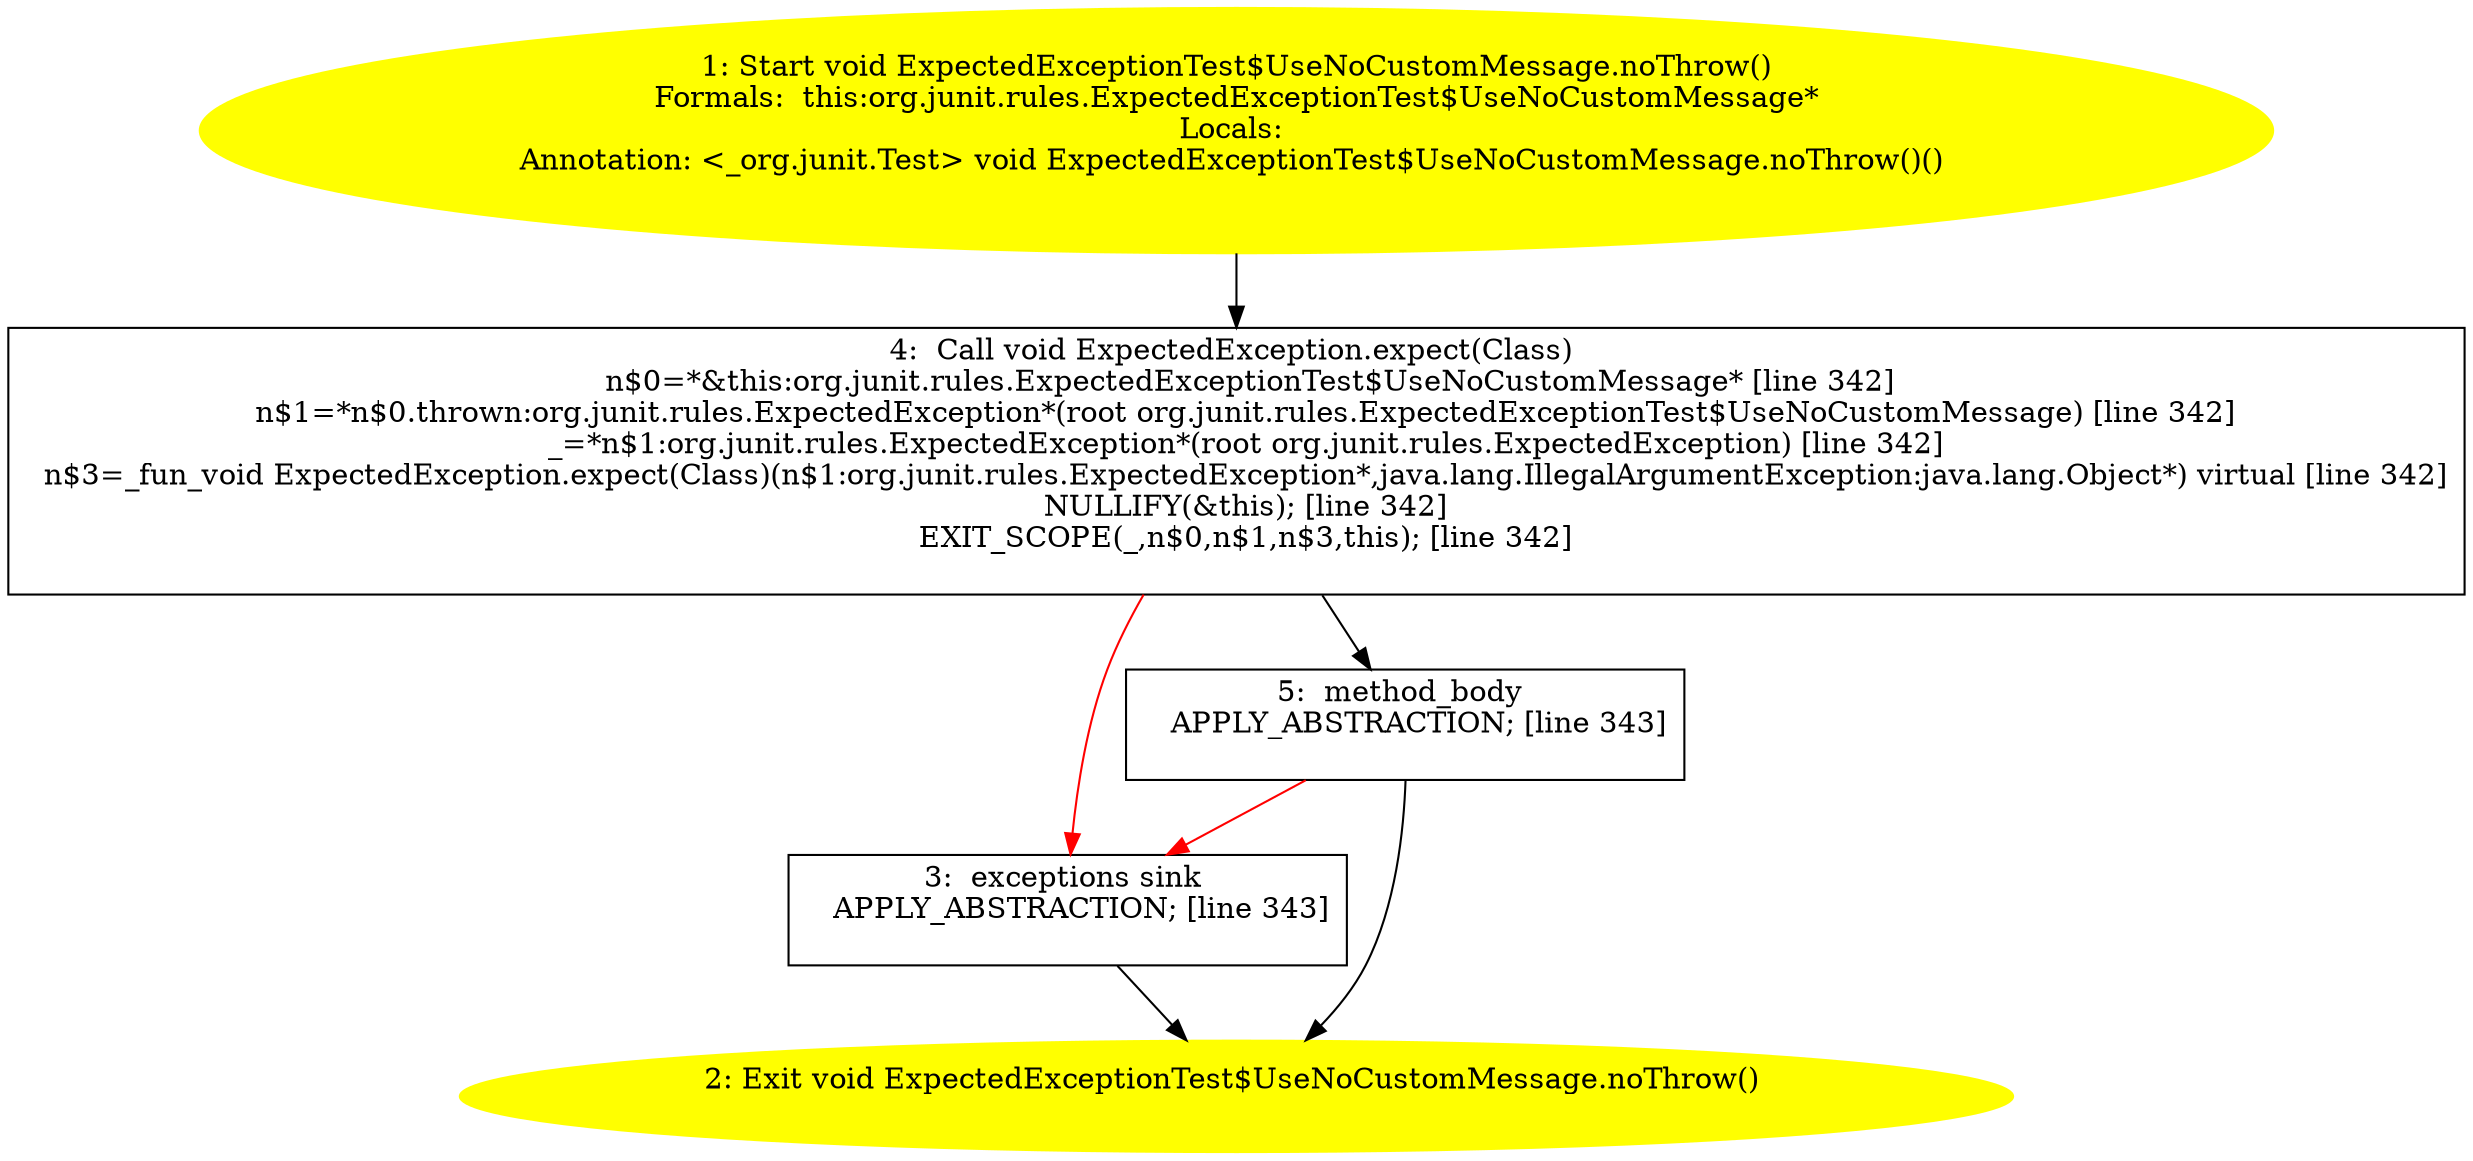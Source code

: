 /* @generated */
digraph cfg {
"org.junit.rules.ExpectedExceptionTest$UseNoCustomMessage.noThrow():void.7a35006152d1d84c18558ec863e19ff3_1" [label="1: Start void ExpectedExceptionTest$UseNoCustomMessage.noThrow()\nFormals:  this:org.junit.rules.ExpectedExceptionTest$UseNoCustomMessage*\nLocals: \nAnnotation: <_org.junit.Test> void ExpectedExceptionTest$UseNoCustomMessage.noThrow()() \n  " color=yellow style=filled]
	

	 "org.junit.rules.ExpectedExceptionTest$UseNoCustomMessage.noThrow():void.7a35006152d1d84c18558ec863e19ff3_1" -> "org.junit.rules.ExpectedExceptionTest$UseNoCustomMessage.noThrow():void.7a35006152d1d84c18558ec863e19ff3_4" ;
"org.junit.rules.ExpectedExceptionTest$UseNoCustomMessage.noThrow():void.7a35006152d1d84c18558ec863e19ff3_2" [label="2: Exit void ExpectedExceptionTest$UseNoCustomMessage.noThrow() \n  " color=yellow style=filled]
	

"org.junit.rules.ExpectedExceptionTest$UseNoCustomMessage.noThrow():void.7a35006152d1d84c18558ec863e19ff3_3" [label="3:  exceptions sink \n   APPLY_ABSTRACTION; [line 343]\n " shape="box"]
	

	 "org.junit.rules.ExpectedExceptionTest$UseNoCustomMessage.noThrow():void.7a35006152d1d84c18558ec863e19ff3_3" -> "org.junit.rules.ExpectedExceptionTest$UseNoCustomMessage.noThrow():void.7a35006152d1d84c18558ec863e19ff3_2" ;
"org.junit.rules.ExpectedExceptionTest$UseNoCustomMessage.noThrow():void.7a35006152d1d84c18558ec863e19ff3_4" [label="4:  Call void ExpectedException.expect(Class) \n   n$0=*&this:org.junit.rules.ExpectedExceptionTest$UseNoCustomMessage* [line 342]\n  n$1=*n$0.thrown:org.junit.rules.ExpectedException*(root org.junit.rules.ExpectedExceptionTest$UseNoCustomMessage) [line 342]\n  _=*n$1:org.junit.rules.ExpectedException*(root org.junit.rules.ExpectedException) [line 342]\n  n$3=_fun_void ExpectedException.expect(Class)(n$1:org.junit.rules.ExpectedException*,java.lang.IllegalArgumentException:java.lang.Object*) virtual [line 342]\n  NULLIFY(&this); [line 342]\n  EXIT_SCOPE(_,n$0,n$1,n$3,this); [line 342]\n " shape="box"]
	

	 "org.junit.rules.ExpectedExceptionTest$UseNoCustomMessage.noThrow():void.7a35006152d1d84c18558ec863e19ff3_4" -> "org.junit.rules.ExpectedExceptionTest$UseNoCustomMessage.noThrow():void.7a35006152d1d84c18558ec863e19ff3_5" ;
	 "org.junit.rules.ExpectedExceptionTest$UseNoCustomMessage.noThrow():void.7a35006152d1d84c18558ec863e19ff3_4" -> "org.junit.rules.ExpectedExceptionTest$UseNoCustomMessage.noThrow():void.7a35006152d1d84c18558ec863e19ff3_3" [color="red" ];
"org.junit.rules.ExpectedExceptionTest$UseNoCustomMessage.noThrow():void.7a35006152d1d84c18558ec863e19ff3_5" [label="5:  method_body \n   APPLY_ABSTRACTION; [line 343]\n " shape="box"]
	

	 "org.junit.rules.ExpectedExceptionTest$UseNoCustomMessage.noThrow():void.7a35006152d1d84c18558ec863e19ff3_5" -> "org.junit.rules.ExpectedExceptionTest$UseNoCustomMessage.noThrow():void.7a35006152d1d84c18558ec863e19ff3_2" ;
	 "org.junit.rules.ExpectedExceptionTest$UseNoCustomMessage.noThrow():void.7a35006152d1d84c18558ec863e19ff3_5" -> "org.junit.rules.ExpectedExceptionTest$UseNoCustomMessage.noThrow():void.7a35006152d1d84c18558ec863e19ff3_3" [color="red" ];
}
